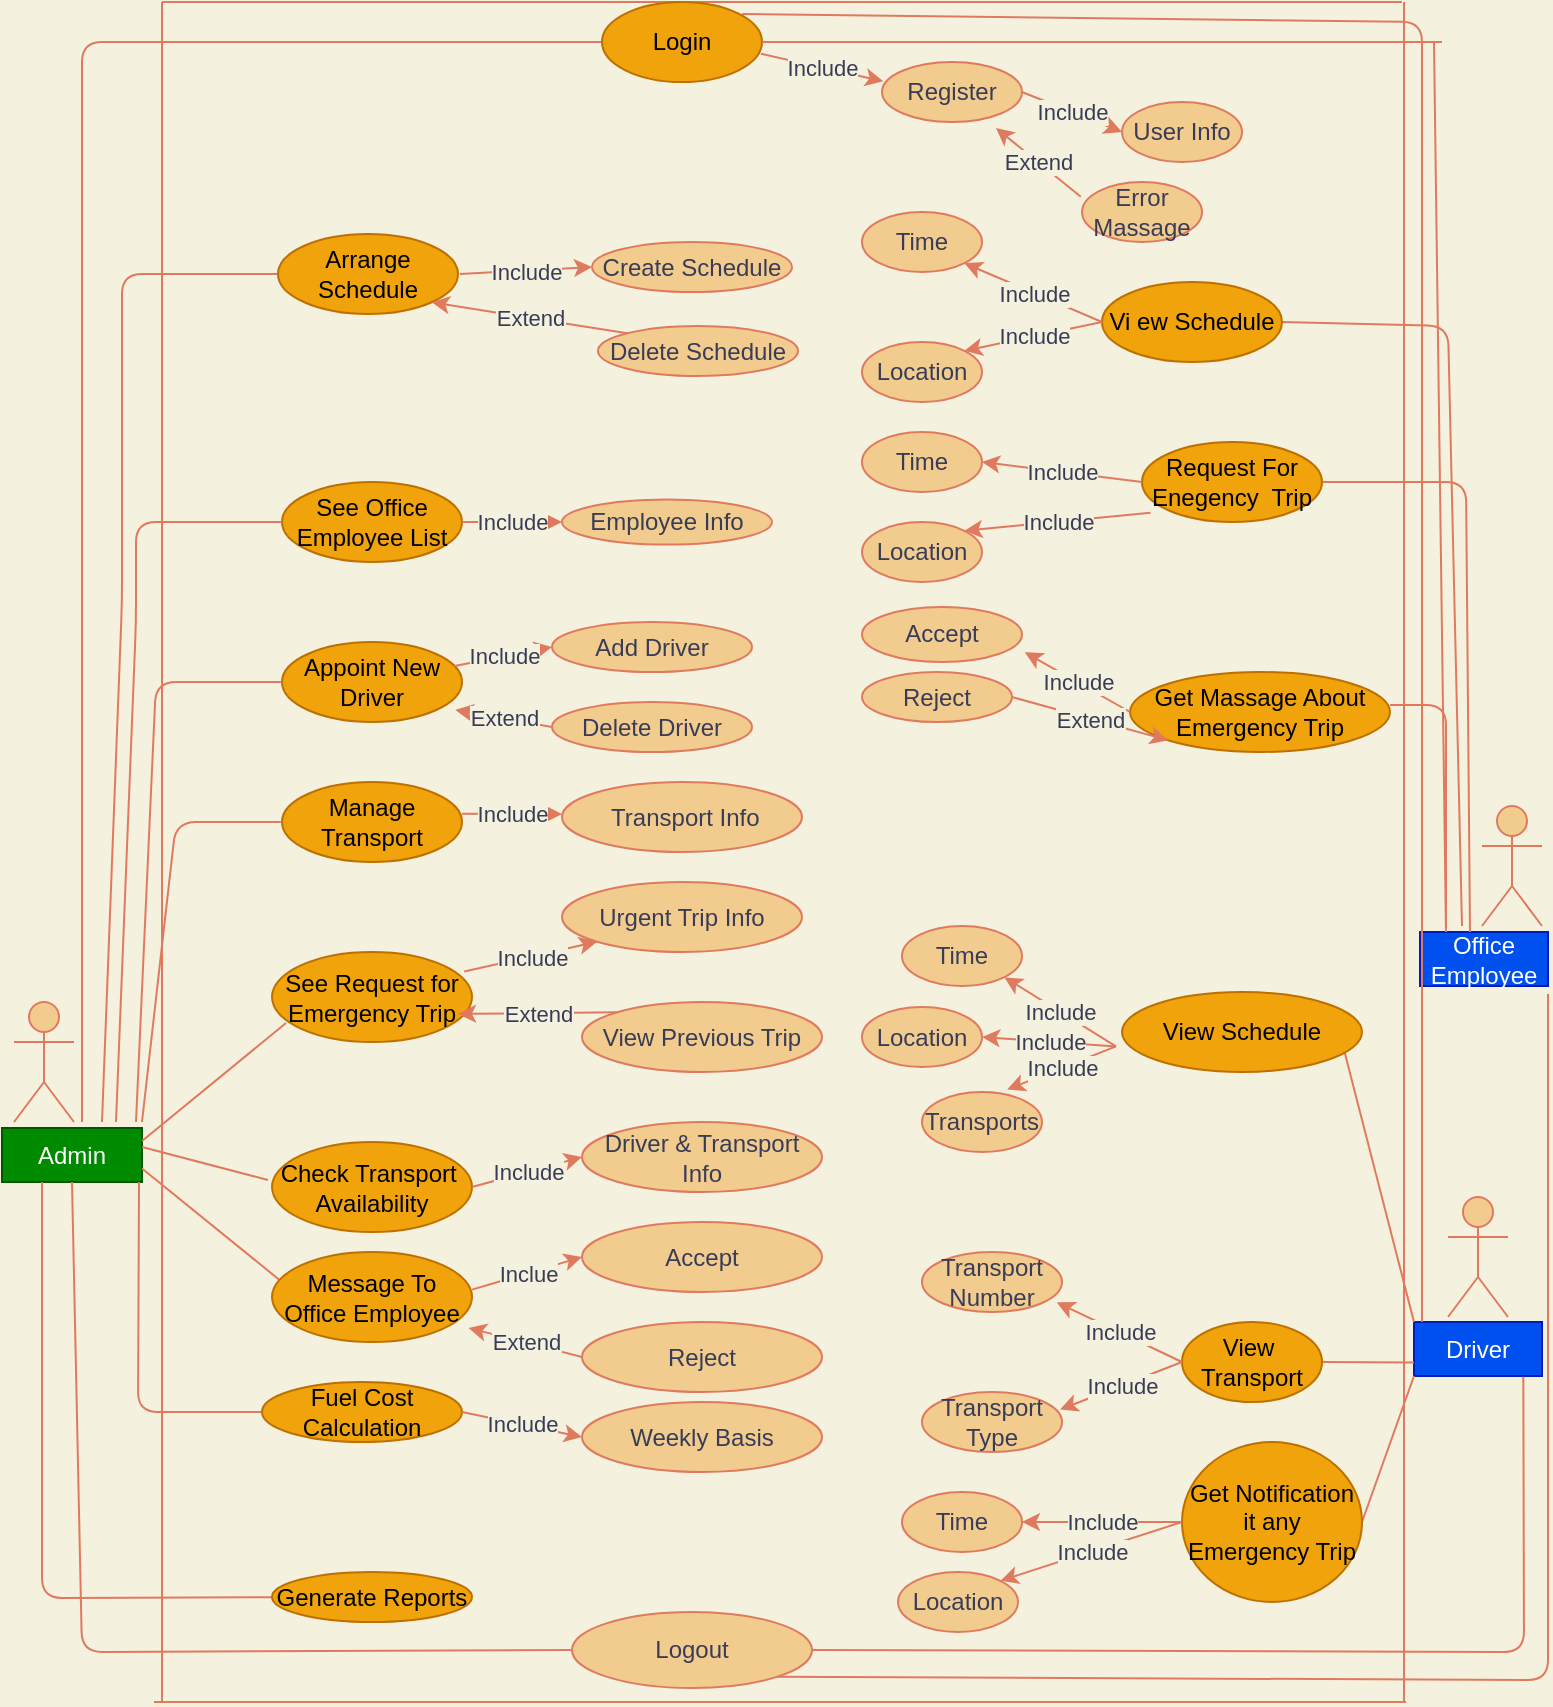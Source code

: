 <mxfile version="15.4.1" type="github">
  <diagram id="_Hke5c7gtm3ifdNGaI75" name="Page-1">
    <mxGraphModel dx="595" dy="695" grid="0" gridSize="10" guides="1" tooltips="1" connect="1" arrows="1" fold="1" page="1" pageScale="1" pageWidth="827" pageHeight="1169" background="#F4F1DE" math="0" shadow="0">
      <root>
        <mxCell id="0" />
        <mxCell id="1" parent="0" />
        <mxCell id="LA62-pf56U3Ix_v_cgrx-1" value="" style="shape=umlActor;verticalLabelPosition=bottom;verticalAlign=top;html=1;outlineConnect=0;fillColor=#F2CC8F;strokeColor=#E07A5F;fontColor=#393C56;" parent="1" vertex="1">
          <mxGeometry x="846" y="540" width="30" height="60" as="geometry" />
        </mxCell>
        <mxCell id="LA62-pf56U3Ix_v_cgrx-2" value="" style="shape=umlActor;verticalLabelPosition=bottom;verticalAlign=top;html=1;outlineConnect=0;fillColor=#F2CC8F;strokeColor=#E07A5F;fontColor=#393C56;" parent="1" vertex="1">
          <mxGeometry x="1580" y="442" width="30" height="60" as="geometry" />
        </mxCell>
        <mxCell id="LA62-pf56U3Ix_v_cgrx-3" value="" style="shape=umlActor;verticalLabelPosition=bottom;verticalAlign=top;html=1;outlineConnect=0;fillColor=#F2CC8F;strokeColor=#E07A5F;fontColor=#393C56;" parent="1" vertex="1">
          <mxGeometry x="1563" y="637.5" width="30" height="60" as="geometry" />
        </mxCell>
        <mxCell id="LA62-pf56U3Ix_v_cgrx-4" value="" style="endArrow=none;html=1;strokeColor=#E07A5F;fontColor=#393C56;labelBackgroundColor=#F4F1DE;" parent="1" edge="1">
          <mxGeometry width="50" height="50" relative="1" as="geometry">
            <mxPoint x="920" y="890" as="sourcePoint" />
            <mxPoint x="920" y="40" as="targetPoint" />
          </mxGeometry>
        </mxCell>
        <mxCell id="LA62-pf56U3Ix_v_cgrx-5" value="" style="endArrow=none;html=1;strokeColor=#E07A5F;fontColor=#393C56;labelBackgroundColor=#F4F1DE;" parent="1" edge="1">
          <mxGeometry width="50" height="50" relative="1" as="geometry">
            <mxPoint x="920" y="40" as="sourcePoint" />
            <mxPoint x="1540" y="40" as="targetPoint" />
          </mxGeometry>
        </mxCell>
        <mxCell id="LA62-pf56U3Ix_v_cgrx-7" value="" style="endArrow=none;html=1;strokeColor=#E07A5F;fontColor=#393C56;labelBackgroundColor=#F4F1DE;" parent="1" edge="1">
          <mxGeometry width="50" height="50" relative="1" as="geometry">
            <mxPoint x="916" y="890" as="sourcePoint" />
            <mxPoint x="1542" y="890" as="targetPoint" />
          </mxGeometry>
        </mxCell>
        <mxCell id="LA62-pf56U3Ix_v_cgrx-8" value="" style="endArrow=none;html=1;strokeColor=#E07A5F;fontColor=#393C56;labelBackgroundColor=#F4F1DE;" parent="1" edge="1">
          <mxGeometry width="50" height="50" relative="1" as="geometry">
            <mxPoint x="1541" y="890" as="sourcePoint" />
            <mxPoint x="1541" y="40" as="targetPoint" />
          </mxGeometry>
        </mxCell>
        <mxCell id="LA62-pf56U3Ix_v_cgrx-11" value="Admin" style="rounded=0;whiteSpace=wrap;html=1;fillColor=#008a00;strokeColor=#005700;fontColor=#ffffff;" parent="1" vertex="1">
          <mxGeometry x="840" y="603" width="70" height="27" as="geometry" />
        </mxCell>
        <mxCell id="LA62-pf56U3Ix_v_cgrx-12" value="Office Employee" style="rounded=0;whiteSpace=wrap;html=1;fillColor=#0050ef;strokeColor=#001DBC;fontColor=#ffffff;" parent="1" vertex="1">
          <mxGeometry x="1549" y="505" width="64" height="27" as="geometry" />
        </mxCell>
        <mxCell id="LA62-pf56U3Ix_v_cgrx-13" value="Driver" style="rounded=0;whiteSpace=wrap;html=1;fillColor=#0050ef;strokeColor=#001DBC;fontColor=#ffffff;" parent="1" vertex="1">
          <mxGeometry x="1546" y="700" width="64" height="27" as="geometry" />
        </mxCell>
        <mxCell id="LA62-pf56U3Ix_v_cgrx-15" value="" style="endArrow=none;html=1;entryX=0.854;entryY=1.012;entryDx=0;entryDy=0;exitX=1;exitY=0.5;exitDx=0;exitDy=0;entryPerimeter=0;strokeColor=#E07A5F;fontColor=#393C56;labelBackgroundColor=#F4F1DE;" parent="1" source="LA62-pf56U3Ix_v_cgrx-16" target="LA62-pf56U3Ix_v_cgrx-13" edge="1">
          <mxGeometry width="50" height="50" relative="1" as="geometry">
            <mxPoint x="1400" y="1100" as="sourcePoint" />
            <mxPoint x="1590" y="963" as="targetPoint" />
            <Array as="points">
              <mxPoint x="1601" y="865" />
            </Array>
          </mxGeometry>
        </mxCell>
        <mxCell id="LA62-pf56U3Ix_v_cgrx-16" value="Logout" style="ellipse;whiteSpace=wrap;html=1;fillColor=#F2CC8F;strokeColor=#E07A5F;fontColor=#393C56;" parent="1" vertex="1">
          <mxGeometry x="1125" y="845" width="120" height="38" as="geometry" />
        </mxCell>
        <mxCell id="LA62-pf56U3Ix_v_cgrx-17" value="" style="endArrow=none;html=1;strokeColor=#E07A5F;fontColor=#393C56;labelBackgroundColor=#F4F1DE;" parent="1" target="LA62-pf56U3Ix_v_cgrx-18" edge="1">
          <mxGeometry width="50" height="50" relative="1" as="geometry">
            <mxPoint x="880" y="600" as="sourcePoint" />
            <mxPoint x="1200" y="60" as="targetPoint" />
            <Array as="points">
              <mxPoint x="880" y="60" />
            </Array>
          </mxGeometry>
        </mxCell>
        <mxCell id="LA62-pf56U3Ix_v_cgrx-18" value="Login" style="ellipse;whiteSpace=wrap;html=1;fillColor=#f0a30a;strokeColor=#BD7000;fontColor=#000000;" parent="1" vertex="1">
          <mxGeometry x="1140" y="40" width="80" height="40" as="geometry" />
        </mxCell>
        <mxCell id="LA62-pf56U3Ix_v_cgrx-19" value="Register" style="ellipse;whiteSpace=wrap;html=1;fillColor=#F2CC8F;strokeColor=#E07A5F;fontColor=#393C56;" parent="1" vertex="1">
          <mxGeometry x="1280" y="70" width="70" height="30" as="geometry" />
        </mxCell>
        <mxCell id="LA62-pf56U3Ix_v_cgrx-20" value="User Info" style="ellipse;whiteSpace=wrap;html=1;fillColor=#F2CC8F;strokeColor=#E07A5F;fontColor=#393C56;" parent="1" vertex="1">
          <mxGeometry x="1400" y="90" width="60" height="30" as="geometry" />
        </mxCell>
        <mxCell id="LA62-pf56U3Ix_v_cgrx-24" value="" style="endArrow=classic;html=1;exitX=0.993;exitY=0.646;exitDx=0;exitDy=0;exitPerimeter=0;entryX=0.009;entryY=0.321;entryDx=0;entryDy=0;entryPerimeter=0;strokeColor=#E07A5F;fontColor=#393C56;labelBackgroundColor=#F4F1DE;" parent="1" source="LA62-pf56U3Ix_v_cgrx-18" target="LA62-pf56U3Ix_v_cgrx-19" edge="1">
          <mxGeometry relative="1" as="geometry">
            <mxPoint x="1230" y="80" as="sourcePoint" />
            <mxPoint x="1280" y="74" as="targetPoint" />
          </mxGeometry>
        </mxCell>
        <mxCell id="LA62-pf56U3Ix_v_cgrx-25" value="Include" style="edgeLabel;resizable=0;html=1;align=center;verticalAlign=middle;fontColor=#393C56;labelBackgroundColor=#F4F1DE;" parent="LA62-pf56U3Ix_v_cgrx-24" connectable="0" vertex="1">
          <mxGeometry relative="1" as="geometry" />
        </mxCell>
        <mxCell id="LA62-pf56U3Ix_v_cgrx-34" value="" style="endArrow=classic;html=1;exitX=1;exitY=0.5;exitDx=0;exitDy=0;entryX=0;entryY=0.5;entryDx=0;entryDy=0;strokeColor=#E07A5F;fontColor=#393C56;labelBackgroundColor=#F4F1DE;" parent="1" source="LA62-pf56U3Ix_v_cgrx-19" target="LA62-pf56U3Ix_v_cgrx-20" edge="1">
          <mxGeometry relative="1" as="geometry">
            <mxPoint x="1360" y="90" as="sourcePoint" />
            <mxPoint x="1390" y="104" as="targetPoint" />
          </mxGeometry>
        </mxCell>
        <mxCell id="LA62-pf56U3Ix_v_cgrx-35" value="Include" style="edgeLabel;resizable=0;html=1;align=center;verticalAlign=middle;fontColor=#393C56;labelBackgroundColor=#F4F1DE;" parent="LA62-pf56U3Ix_v_cgrx-34" connectable="0" vertex="1">
          <mxGeometry relative="1" as="geometry" />
        </mxCell>
        <mxCell id="LA62-pf56U3Ix_v_cgrx-36" value="Error Massage" style="ellipse;whiteSpace=wrap;html=1;fillColor=#F2CC8F;strokeColor=#E07A5F;fontColor=#393C56;" parent="1" vertex="1">
          <mxGeometry x="1380" y="130" width="60" height="30" as="geometry" />
        </mxCell>
        <mxCell id="LA62-pf56U3Ix_v_cgrx-37" value="" style="endArrow=classic;html=1;exitX=-0.01;exitY=0.247;exitDx=0;exitDy=0;exitPerimeter=0;entryX=0.814;entryY=1.1;entryDx=0;entryDy=0;entryPerimeter=0;strokeColor=#E07A5F;fontColor=#393C56;labelBackgroundColor=#F4F1DE;" parent="1" source="LA62-pf56U3Ix_v_cgrx-36" target="LA62-pf56U3Ix_v_cgrx-19" edge="1">
          <mxGeometry relative="1" as="geometry">
            <mxPoint x="1350" y="85" as="sourcePoint" />
            <mxPoint x="1340" y="120" as="targetPoint" />
          </mxGeometry>
        </mxCell>
        <mxCell id="LA62-pf56U3Ix_v_cgrx-38" value="Extend" style="edgeLabel;resizable=0;html=1;align=center;verticalAlign=middle;fontColor=#393C56;labelBackgroundColor=#F4F1DE;" parent="LA62-pf56U3Ix_v_cgrx-37" connectable="0" vertex="1">
          <mxGeometry relative="1" as="geometry" />
        </mxCell>
        <mxCell id="LA62-pf56U3Ix_v_cgrx-39" value="" style="endArrow=none;html=1;exitX=0.5;exitY=0;exitDx=0;exitDy=0;strokeColor=#E07A5F;fontColor=#393C56;labelBackgroundColor=#F4F1DE;" parent="1" edge="1">
          <mxGeometry width="50" height="50" relative="1" as="geometry">
            <mxPoint x="1562" y="505" as="sourcePoint" />
            <mxPoint x="1556" y="60" as="targetPoint" />
          </mxGeometry>
        </mxCell>
        <mxCell id="LA62-pf56U3Ix_v_cgrx-40" value="" style="endArrow=none;html=1;entryX=1;entryY=0.5;entryDx=0;entryDy=0;strokeColor=#E07A5F;fontColor=#393C56;labelBackgroundColor=#F4F1DE;" parent="1" target="LA62-pf56U3Ix_v_cgrx-18" edge="1">
          <mxGeometry width="50" height="50" relative="1" as="geometry">
            <mxPoint x="1560" y="60" as="sourcePoint" />
            <mxPoint x="1450" y="130" as="targetPoint" />
          </mxGeometry>
        </mxCell>
        <mxCell id="LA62-pf56U3Ix_v_cgrx-44" value="" style="endArrow=none;html=1;entryX=0;entryY=0.5;entryDx=0;entryDy=0;strokeColor=#E07A5F;fontColor=#393C56;labelBackgroundColor=#F4F1DE;" parent="1" target="LA62-pf56U3Ix_v_cgrx-45" edge="1">
          <mxGeometry width="50" height="50" relative="1" as="geometry">
            <mxPoint x="890.0" y="600" as="sourcePoint" />
            <mxPoint x="970" y="160" as="targetPoint" />
            <Array as="points">
              <mxPoint x="900" y="340" />
              <mxPoint x="900" y="176" />
            </Array>
          </mxGeometry>
        </mxCell>
        <mxCell id="LA62-pf56U3Ix_v_cgrx-45" value="Arrange Schedule" style="ellipse;whiteSpace=wrap;html=1;fillColor=#f0a30a;strokeColor=#BD7000;fontColor=#000000;" parent="1" vertex="1">
          <mxGeometry x="978" y="156" width="90" height="40" as="geometry" />
        </mxCell>
        <mxCell id="LA62-pf56U3Ix_v_cgrx-57" value="See Office Employee List" style="ellipse;whiteSpace=wrap;html=1;fillColor=#f0a30a;strokeColor=#BD7000;fontColor=#000000;" parent="1" vertex="1">
          <mxGeometry x="980" y="280" width="90" height="40" as="geometry" />
        </mxCell>
        <mxCell id="LA62-pf56U3Ix_v_cgrx-58" value="" style="endArrow=none;html=1;entryX=0;entryY=0.5;entryDx=0;entryDy=0;strokeColor=#E07A5F;fontColor=#393C56;labelBackgroundColor=#F4F1DE;" parent="1" target="LA62-pf56U3Ix_v_cgrx-57" edge="1">
          <mxGeometry width="50" height="50" relative="1" as="geometry">
            <mxPoint x="897" y="600" as="sourcePoint" />
            <mxPoint x="977.0" y="220" as="targetPoint" />
            <Array as="points">
              <mxPoint x="907" y="350" />
              <mxPoint x="907" y="300" />
            </Array>
          </mxGeometry>
        </mxCell>
        <mxCell id="LA62-pf56U3Ix_v_cgrx-59" value="" style="endArrow=none;html=1;entryX=0.5;entryY=1;entryDx=0;entryDy=0;exitX=0;exitY=0.5;exitDx=0;exitDy=0;strokeColor=#E07A5F;fontColor=#393C56;labelBackgroundColor=#F4F1DE;" parent="1" source="LA62-pf56U3Ix_v_cgrx-16" target="LA62-pf56U3Ix_v_cgrx-11" edge="1">
          <mxGeometry width="50" height="50" relative="1" as="geometry">
            <mxPoint x="875" y="1100" as="sourcePoint" />
            <mxPoint x="1390" y="670" as="targetPoint" />
            <Array as="points">
              <mxPoint x="880" y="865" />
            </Array>
          </mxGeometry>
        </mxCell>
        <mxCell id="LA62-pf56U3Ix_v_cgrx-60" value="" style="endArrow=none;html=1;exitX=1;exitY=1;exitDx=0;exitDy=0;strokeColor=#E07A5F;fontColor=#393C56;labelBackgroundColor=#F4F1DE;" parent="1" source="LA62-pf56U3Ix_v_cgrx-16" edge="1">
          <mxGeometry width="50" height="50" relative="1" as="geometry">
            <mxPoint x="1240" y="891" as="sourcePoint" />
            <mxPoint x="1613" y="536" as="targetPoint" />
            <Array as="points">
              <mxPoint x="1613" y="879" />
            </Array>
          </mxGeometry>
        </mxCell>
        <mxCell id="LA62-pf56U3Ix_v_cgrx-61" value="" style="endArrow=none;html=1;strokeColor=#E07A5F;fontColor=#393C56;labelBackgroundColor=#F4F1DE;" parent="1" edge="1">
          <mxGeometry width="50" height="50" relative="1" as="geometry">
            <mxPoint x="1550" y="700" as="sourcePoint" />
            <mxPoint x="1210" y="46" as="targetPoint" />
            <Array as="points">
              <mxPoint x="1550" y="50" />
            </Array>
          </mxGeometry>
        </mxCell>
        <mxCell id="LA62-pf56U3Ix_v_cgrx-62" value="Create Schedule" style="ellipse;whiteSpace=wrap;html=1;fillColor=#F2CC8F;strokeColor=#E07A5F;fontColor=#393C56;" parent="1" vertex="1">
          <mxGeometry x="1135" y="160" width="100" height="25" as="geometry" />
        </mxCell>
        <mxCell id="LA62-pf56U3Ix_v_cgrx-63" value="Delete Schedule" style="ellipse;whiteSpace=wrap;html=1;fillColor=#F2CC8F;strokeColor=#E07A5F;fontColor=#393C56;" parent="1" vertex="1">
          <mxGeometry x="1138" y="202" width="100" height="25" as="geometry" />
        </mxCell>
        <mxCell id="LA62-pf56U3Ix_v_cgrx-66" value="" style="endArrow=classic;html=1;entryX=0;entryY=0.5;entryDx=0;entryDy=0;strokeColor=#E07A5F;fontColor=#393C56;labelBackgroundColor=#F4F1DE;" parent="1" target="LA62-pf56U3Ix_v_cgrx-62" edge="1">
          <mxGeometry relative="1" as="geometry">
            <mxPoint x="1069" y="176" as="sourcePoint" />
            <mxPoint x="1170" y="170" as="targetPoint" />
          </mxGeometry>
        </mxCell>
        <mxCell id="LA62-pf56U3Ix_v_cgrx-67" value="Include" style="edgeLabel;resizable=0;html=1;align=center;verticalAlign=middle;fontColor=#393C56;labelBackgroundColor=#F4F1DE;" parent="LA62-pf56U3Ix_v_cgrx-66" connectable="0" vertex="1">
          <mxGeometry relative="1" as="geometry" />
        </mxCell>
        <mxCell id="LA62-pf56U3Ix_v_cgrx-68" value="" style="endArrow=classic;html=1;exitX=0;exitY=0;exitDx=0;exitDy=0;entryX=1;entryY=1;entryDx=0;entryDy=0;strokeColor=#E07A5F;fontColor=#393C56;labelBackgroundColor=#F4F1DE;" parent="1" source="LA62-pf56U3Ix_v_cgrx-63" target="LA62-pf56U3Ix_v_cgrx-45" edge="1">
          <mxGeometry relative="1" as="geometry">
            <mxPoint x="1080" y="210" as="sourcePoint" />
            <mxPoint x="1060" y="180" as="targetPoint" />
          </mxGeometry>
        </mxCell>
        <mxCell id="LA62-pf56U3Ix_v_cgrx-69" value="Extend" style="edgeLabel;resizable=0;html=1;align=center;verticalAlign=middle;fontColor=#393C56;labelBackgroundColor=#F4F1DE;" parent="LA62-pf56U3Ix_v_cgrx-68" connectable="0" vertex="1">
          <mxGeometry relative="1" as="geometry" />
        </mxCell>
        <mxCell id="LA62-pf56U3Ix_v_cgrx-70" value="Employee Info" style="ellipse;whiteSpace=wrap;html=1;fillColor=#F2CC8F;strokeColor=#E07A5F;fontColor=#393C56;" parent="1" vertex="1">
          <mxGeometry x="1120" y="288.75" width="105" height="22.5" as="geometry" />
        </mxCell>
        <mxCell id="LA62-pf56U3Ix_v_cgrx-71" value="Add Driver" style="ellipse;whiteSpace=wrap;html=1;fillColor=#F2CC8F;strokeColor=#E07A5F;fontColor=#393C56;" parent="1" vertex="1">
          <mxGeometry x="1115" y="350" width="100" height="25" as="geometry" />
        </mxCell>
        <mxCell id="LA62-pf56U3Ix_v_cgrx-72" value="" style="endArrow=classic;html=1;entryX=0;entryY=0.5;entryDx=0;entryDy=0;exitX=1;exitY=0.5;exitDx=0;exitDy=0;strokeColor=#E07A5F;fontColor=#393C56;labelBackgroundColor=#F4F1DE;" parent="1" source="LA62-pf56U3Ix_v_cgrx-57" target="LA62-pf56U3Ix_v_cgrx-70" edge="1">
          <mxGeometry relative="1" as="geometry">
            <mxPoint x="1070" y="230" as="sourcePoint" />
            <mxPoint x="1170" y="230" as="targetPoint" />
          </mxGeometry>
        </mxCell>
        <mxCell id="LA62-pf56U3Ix_v_cgrx-73" value="Include" style="edgeLabel;resizable=0;html=1;align=center;verticalAlign=middle;fontColor=#393C56;labelBackgroundColor=#F4F1DE;" parent="LA62-pf56U3Ix_v_cgrx-72" connectable="0" vertex="1">
          <mxGeometry relative="1" as="geometry" />
        </mxCell>
        <mxCell id="LA62-pf56U3Ix_v_cgrx-75" value="Appoint New Driver" style="ellipse;whiteSpace=wrap;html=1;fillColor=#f0a30a;strokeColor=#BD7000;fontColor=#000000;" parent="1" vertex="1">
          <mxGeometry x="980" y="360" width="90" height="40" as="geometry" />
        </mxCell>
        <mxCell id="LA62-pf56U3Ix_v_cgrx-76" value="" style="endArrow=none;html=1;entryX=0;entryY=0.5;entryDx=0;entryDy=0;strokeColor=#E07A5F;fontColor=#393C56;labelBackgroundColor=#F4F1DE;" parent="1" target="LA62-pf56U3Ix_v_cgrx-75" edge="1">
          <mxGeometry width="50" height="50" relative="1" as="geometry">
            <mxPoint x="907" y="600" as="sourcePoint" />
            <mxPoint x="987.0" y="230" as="targetPoint" />
            <Array as="points">
              <mxPoint x="917" y="380" />
            </Array>
          </mxGeometry>
        </mxCell>
        <mxCell id="LA62-pf56U3Ix_v_cgrx-77" value="Delete Driver" style="ellipse;whiteSpace=wrap;html=1;fillColor=#F2CC8F;strokeColor=#E07A5F;fontColor=#393C56;" parent="1" vertex="1">
          <mxGeometry x="1115" y="390" width="100" height="25" as="geometry" />
        </mxCell>
        <mxCell id="LA62-pf56U3Ix_v_cgrx-78" value="" style="endArrow=classic;html=1;entryX=0;entryY=0.5;entryDx=0;entryDy=0;strokeColor=#E07A5F;fontColor=#393C56;labelBackgroundColor=#F4F1DE;" parent="1" source="LA62-pf56U3Ix_v_cgrx-75" target="LA62-pf56U3Ix_v_cgrx-71" edge="1">
          <mxGeometry relative="1" as="geometry">
            <mxPoint x="1070" y="285" as="sourcePoint" />
            <mxPoint x="1170" y="285" as="targetPoint" />
          </mxGeometry>
        </mxCell>
        <mxCell id="LA62-pf56U3Ix_v_cgrx-79" value="Include" style="edgeLabel;resizable=0;html=1;align=center;verticalAlign=middle;fontColor=#393C56;labelBackgroundColor=#F4F1DE;" parent="LA62-pf56U3Ix_v_cgrx-78" connectable="0" vertex="1">
          <mxGeometry relative="1" as="geometry" />
        </mxCell>
        <mxCell id="LA62-pf56U3Ix_v_cgrx-80" value="" style="endArrow=classic;html=1;entryX=0.963;entryY=0.849;entryDx=0;entryDy=0;entryPerimeter=0;exitX=0;exitY=0.5;exitDx=0;exitDy=0;strokeColor=#E07A5F;fontColor=#393C56;labelBackgroundColor=#F4F1DE;" parent="1" source="LA62-pf56U3Ix_v_cgrx-77" target="LA62-pf56U3Ix_v_cgrx-75" edge="1">
          <mxGeometry relative="1" as="geometry">
            <mxPoint x="1050" y="310" as="sourcePoint" />
            <mxPoint x="1150" y="310" as="targetPoint" />
          </mxGeometry>
        </mxCell>
        <mxCell id="LA62-pf56U3Ix_v_cgrx-81" value="Extend" style="edgeLabel;resizable=0;html=1;align=center;verticalAlign=middle;fontColor=#393C56;labelBackgroundColor=#F4F1DE;" parent="LA62-pf56U3Ix_v_cgrx-80" connectable="0" vertex="1">
          <mxGeometry relative="1" as="geometry" />
        </mxCell>
        <mxCell id="LA62-pf56U3Ix_v_cgrx-82" value="Manage Transport" style="ellipse;whiteSpace=wrap;html=1;fillColor=#f0a30a;strokeColor=#BD7000;fontColor=#000000;" parent="1" vertex="1">
          <mxGeometry x="980" y="430" width="90" height="40" as="geometry" />
        </mxCell>
        <mxCell id="LA62-pf56U3Ix_v_cgrx-83" value="" style="endArrow=none;html=1;entryX=0;entryY=0.5;entryDx=0;entryDy=0;strokeColor=#E07A5F;fontColor=#393C56;labelBackgroundColor=#F4F1DE;" parent="1" target="LA62-pf56U3Ix_v_cgrx-82" edge="1">
          <mxGeometry width="50" height="50" relative="1" as="geometry">
            <mxPoint x="910" y="600" as="sourcePoint" />
            <mxPoint x="990.0" y="300" as="targetPoint" />
            <Array as="points">
              <mxPoint x="927" y="450" />
            </Array>
          </mxGeometry>
        </mxCell>
        <mxCell id="LA62-pf56U3Ix_v_cgrx-84" value="&amp;nbsp;Transport Info" style="ellipse;whiteSpace=wrap;html=1;fillColor=#F2CC8F;strokeColor=#E07A5F;fontColor=#393C56;" parent="1" vertex="1">
          <mxGeometry x="1120" y="430" width="120" height="35" as="geometry" />
        </mxCell>
        <mxCell id="LA62-pf56U3Ix_v_cgrx-85" value="" style="endArrow=classic;html=1;strokeColor=#E07A5F;fontColor=#393C56;labelBackgroundColor=#F4F1DE;" parent="1" edge="1">
          <mxGeometry relative="1" as="geometry">
            <mxPoint x="1070" y="445.91" as="sourcePoint" />
            <mxPoint x="1120" y="446" as="targetPoint" />
          </mxGeometry>
        </mxCell>
        <mxCell id="LA62-pf56U3Ix_v_cgrx-86" value="Include" style="edgeLabel;resizable=0;html=1;align=center;verticalAlign=middle;fontColor=#393C56;labelBackgroundColor=#F4F1DE;" parent="LA62-pf56U3Ix_v_cgrx-85" connectable="0" vertex="1">
          <mxGeometry relative="1" as="geometry" />
        </mxCell>
        <mxCell id="LA62-pf56U3Ix_v_cgrx-89" value="" style="endArrow=none;html=1;exitX=1;exitY=0.5;exitDx=0;exitDy=0;entryX=0.07;entryY=0.79;entryDx=0;entryDy=0;entryPerimeter=0;strokeColor=#E07A5F;fontColor=#393C56;labelBackgroundColor=#F4F1DE;" parent="1" target="LA62-pf56U3Ix_v_cgrx-90" edge="1">
          <mxGeometry width="50" height="50" relative="1" as="geometry">
            <mxPoint x="910.0" y="609.5" as="sourcePoint" />
            <mxPoint x="980" y="560" as="targetPoint" />
          </mxGeometry>
        </mxCell>
        <mxCell id="LA62-pf56U3Ix_v_cgrx-90" value="See Request for Emergency Trip" style="ellipse;whiteSpace=wrap;html=1;fillColor=#f0a30a;strokeColor=#BD7000;fontColor=#000000;" parent="1" vertex="1">
          <mxGeometry x="975" y="515" width="100" height="45" as="geometry" />
        </mxCell>
        <mxCell id="LA62-pf56U3Ix_v_cgrx-91" value="Urgent Trip Info" style="ellipse;whiteSpace=wrap;html=1;fillColor=#F2CC8F;strokeColor=#E07A5F;fontColor=#393C56;" parent="1" vertex="1">
          <mxGeometry x="1120" y="480" width="120" height="35" as="geometry" />
        </mxCell>
        <mxCell id="LA62-pf56U3Ix_v_cgrx-92" value="View Previous Trip" style="ellipse;whiteSpace=wrap;html=1;fillColor=#F2CC8F;strokeColor=#E07A5F;fontColor=#393C56;" parent="1" vertex="1">
          <mxGeometry x="1130" y="540" width="120" height="35" as="geometry" />
        </mxCell>
        <mxCell id="LA62-pf56U3Ix_v_cgrx-93" value="" style="endArrow=classic;html=1;entryX=0;entryY=1;entryDx=0;entryDy=0;exitX=0.961;exitY=0.217;exitDx=0;exitDy=0;exitPerimeter=0;strokeColor=#E07A5F;fontColor=#393C56;labelBackgroundColor=#F4F1DE;" parent="1" source="LA62-pf56U3Ix_v_cgrx-90" target="LA62-pf56U3Ix_v_cgrx-91" edge="1">
          <mxGeometry relative="1" as="geometry">
            <mxPoint x="1080" y="590" as="sourcePoint" />
            <mxPoint x="1180" y="590" as="targetPoint" />
          </mxGeometry>
        </mxCell>
        <mxCell id="LA62-pf56U3Ix_v_cgrx-94" value="Include" style="edgeLabel;resizable=0;html=1;align=center;verticalAlign=middle;fontColor=#393C56;labelBackgroundColor=#F4F1DE;" parent="LA62-pf56U3Ix_v_cgrx-93" connectable="0" vertex="1">
          <mxGeometry relative="1" as="geometry" />
        </mxCell>
        <mxCell id="LA62-pf56U3Ix_v_cgrx-95" value="" style="endArrow=classic;html=1;exitX=0;exitY=0;exitDx=0;exitDy=0;strokeColor=#E07A5F;fontColor=#393C56;labelBackgroundColor=#F4F1DE;" parent="1" source="LA62-pf56U3Ix_v_cgrx-92" edge="1">
          <mxGeometry relative="1" as="geometry">
            <mxPoint x="1320" y="690" as="sourcePoint" />
            <mxPoint x="1068" y="546" as="targetPoint" />
          </mxGeometry>
        </mxCell>
        <mxCell id="LA62-pf56U3Ix_v_cgrx-96" value="Extend" style="edgeLabel;resizable=0;html=1;align=center;verticalAlign=middle;fontColor=#393C56;labelBackgroundColor=#F4F1DE;" parent="LA62-pf56U3Ix_v_cgrx-95" connectable="0" vertex="1">
          <mxGeometry relative="1" as="geometry" />
        </mxCell>
        <mxCell id="LA62-pf56U3Ix_v_cgrx-98" value="" style="endArrow=none;html=1;exitX=1;exitY=0.5;exitDx=0;exitDy=0;strokeColor=#E07A5F;fontColor=#393C56;labelBackgroundColor=#F4F1DE;" parent="1" edge="1">
          <mxGeometry width="50" height="50" relative="1" as="geometry">
            <mxPoint x="910.0" y="612.5" as="sourcePoint" />
            <mxPoint x="973" y="629" as="targetPoint" />
          </mxGeometry>
        </mxCell>
        <mxCell id="LA62-pf56U3Ix_v_cgrx-99" value="Check Transport&amp;nbsp; Availability" style="ellipse;whiteSpace=wrap;html=1;fillColor=#f0a30a;strokeColor=#BD7000;fontColor=#000000;" parent="1" vertex="1">
          <mxGeometry x="975" y="610" width="100" height="45" as="geometry" />
        </mxCell>
        <mxCell id="LA62-pf56U3Ix_v_cgrx-100" value="Driver &amp;amp; Transport Info" style="ellipse;whiteSpace=wrap;html=1;fillColor=#F2CC8F;strokeColor=#E07A5F;fontColor=#393C56;" parent="1" vertex="1">
          <mxGeometry x="1130" y="600" width="120" height="35" as="geometry" />
        </mxCell>
        <mxCell id="LA62-pf56U3Ix_v_cgrx-102" value="" style="endArrow=classic;html=1;entryX=0;entryY=0.5;entryDx=0;entryDy=0;exitX=1;exitY=0.5;exitDx=0;exitDy=0;strokeColor=#E07A5F;fontColor=#393C56;labelBackgroundColor=#F4F1DE;" parent="1" source="LA62-pf56U3Ix_v_cgrx-99" target="LA62-pf56U3Ix_v_cgrx-100" edge="1">
          <mxGeometry relative="1" as="geometry">
            <mxPoint x="1075" y="610" as="sourcePoint" />
            <mxPoint x="1130" y="610" as="targetPoint" />
          </mxGeometry>
        </mxCell>
        <mxCell id="LA62-pf56U3Ix_v_cgrx-103" value="Include" style="edgeLabel;resizable=0;html=1;align=center;verticalAlign=middle;fontColor=#393C56;labelBackgroundColor=#F4F1DE;" parent="LA62-pf56U3Ix_v_cgrx-102" connectable="0" vertex="1">
          <mxGeometry relative="1" as="geometry" />
        </mxCell>
        <mxCell id="LA62-pf56U3Ix_v_cgrx-104" value="" style="endArrow=none;html=1;exitX=1;exitY=0.75;exitDx=0;exitDy=0;entryX=0.05;entryY=0.333;entryDx=0;entryDy=0;entryPerimeter=0;strokeColor=#E07A5F;fontColor=#393C56;labelBackgroundColor=#F4F1DE;" parent="1" source="LA62-pf56U3Ix_v_cgrx-11" target="LA62-pf56U3Ix_v_cgrx-105" edge="1">
          <mxGeometry width="50" height="50" relative="1" as="geometry">
            <mxPoint x="1340" y="730" as="sourcePoint" />
            <mxPoint x="970" y="670" as="targetPoint" />
          </mxGeometry>
        </mxCell>
        <mxCell id="LA62-pf56U3Ix_v_cgrx-105" value="Message To Office Employee" style="ellipse;whiteSpace=wrap;html=1;fillColor=#f0a30a;strokeColor=#BD7000;fontColor=#000000;" parent="1" vertex="1">
          <mxGeometry x="975" y="665" width="100" height="45" as="geometry" />
        </mxCell>
        <mxCell id="LA62-pf56U3Ix_v_cgrx-106" value="Accept" style="ellipse;whiteSpace=wrap;html=1;fillColor=#F2CC8F;strokeColor=#E07A5F;fontColor=#393C56;" parent="1" vertex="1">
          <mxGeometry x="1130" y="650" width="120" height="35" as="geometry" />
        </mxCell>
        <mxCell id="LA62-pf56U3Ix_v_cgrx-107" value="Reject" style="ellipse;whiteSpace=wrap;html=1;fillColor=#F2CC8F;strokeColor=#E07A5F;fontColor=#393C56;" parent="1" vertex="1">
          <mxGeometry x="1130" y="700" width="120" height="35" as="geometry" />
        </mxCell>
        <mxCell id="LA62-pf56U3Ix_v_cgrx-108" value="" style="endArrow=classic;html=1;entryX=0;entryY=0.5;entryDx=0;entryDy=0;strokeColor=#E07A5F;fontColor=#393C56;labelBackgroundColor=#F4F1DE;" parent="1" target="LA62-pf56U3Ix_v_cgrx-106" edge="1">
          <mxGeometry relative="1" as="geometry">
            <mxPoint x="1075" y="683.82" as="sourcePoint" />
            <mxPoint x="1175" y="683.82" as="targetPoint" />
          </mxGeometry>
        </mxCell>
        <mxCell id="LA62-pf56U3Ix_v_cgrx-109" value="Inclue" style="edgeLabel;resizable=0;html=1;align=center;verticalAlign=middle;fontColor=#393C56;labelBackgroundColor=#F4F1DE;" parent="LA62-pf56U3Ix_v_cgrx-108" connectable="0" vertex="1">
          <mxGeometry relative="1" as="geometry" />
        </mxCell>
        <mxCell id="LA62-pf56U3Ix_v_cgrx-110" value="" style="endArrow=classic;html=1;entryX=0.983;entryY=0.844;entryDx=0;entryDy=0;entryPerimeter=0;exitX=0;exitY=0.5;exitDx=0;exitDy=0;strokeColor=#E07A5F;fontColor=#393C56;labelBackgroundColor=#F4F1DE;" parent="1" source="LA62-pf56U3Ix_v_cgrx-107" target="LA62-pf56U3Ix_v_cgrx-105" edge="1">
          <mxGeometry relative="1" as="geometry">
            <mxPoint x="1320" y="720" as="sourcePoint" />
            <mxPoint x="1420" y="720" as="targetPoint" />
          </mxGeometry>
        </mxCell>
        <mxCell id="LA62-pf56U3Ix_v_cgrx-111" value="Extend" style="edgeLabel;resizable=0;html=1;align=center;verticalAlign=middle;fontColor=#393C56;labelBackgroundColor=#F4F1DE;" parent="LA62-pf56U3Ix_v_cgrx-110" connectable="0" vertex="1">
          <mxGeometry relative="1" as="geometry" />
        </mxCell>
        <mxCell id="LA62-pf56U3Ix_v_cgrx-112" value="" style="endArrow=none;html=1;exitX=0.75;exitY=1;exitDx=0;exitDy=0;entryX=0;entryY=0.5;entryDx=0;entryDy=0;strokeColor=#E07A5F;fontColor=#393C56;labelBackgroundColor=#F4F1DE;" parent="1" target="LA62-pf56U3Ix_v_cgrx-113" edge="1">
          <mxGeometry width="50" height="50" relative="1" as="geometry">
            <mxPoint x="908.5" y="630" as="sourcePoint" />
            <mxPoint x="985" y="780" as="targetPoint" />
            <Array as="points">
              <mxPoint x="908" y="745" />
            </Array>
          </mxGeometry>
        </mxCell>
        <mxCell id="LA62-pf56U3Ix_v_cgrx-113" value="Fuel Cost Calculation" style="ellipse;whiteSpace=wrap;html=1;fillColor=#f0a30a;strokeColor=#BD7000;fontColor=#000000;" parent="1" vertex="1">
          <mxGeometry x="970" y="730" width="100" height="30" as="geometry" />
        </mxCell>
        <mxCell id="LA62-pf56U3Ix_v_cgrx-114" value="Weekly Basis" style="ellipse;whiteSpace=wrap;html=1;fillColor=#F2CC8F;strokeColor=#E07A5F;fontColor=#393C56;" parent="1" vertex="1">
          <mxGeometry x="1130" y="740" width="120" height="35" as="geometry" />
        </mxCell>
        <mxCell id="LA62-pf56U3Ix_v_cgrx-116" value="" style="endArrow=classic;html=1;entryX=0;entryY=0.5;entryDx=0;entryDy=0;exitX=1;exitY=0.5;exitDx=0;exitDy=0;strokeColor=#E07A5F;fontColor=#393C56;labelBackgroundColor=#F4F1DE;" parent="1" source="LA62-pf56U3Ix_v_cgrx-113" target="LA62-pf56U3Ix_v_cgrx-114" edge="1">
          <mxGeometry relative="1" as="geometry">
            <mxPoint x="1090" y="781.91" as="sourcePoint" />
            <mxPoint x="1140" y="780" as="targetPoint" />
          </mxGeometry>
        </mxCell>
        <mxCell id="LA62-pf56U3Ix_v_cgrx-117" value="Include" style="edgeLabel;resizable=0;html=1;align=center;verticalAlign=middle;fontColor=#393C56;labelBackgroundColor=#F4F1DE;" parent="LA62-pf56U3Ix_v_cgrx-116" connectable="0" vertex="1">
          <mxGeometry relative="1" as="geometry" />
        </mxCell>
        <mxCell id="LA62-pf56U3Ix_v_cgrx-123" value="" style="endArrow=none;html=1;exitX=0.857;exitY=1;exitDx=0;exitDy=0;exitPerimeter=0;strokeColor=#E07A5F;fontColor=#393C56;labelBackgroundColor=#F4F1DE;" parent="1" target="LA62-pf56U3Ix_v_cgrx-124" edge="1">
          <mxGeometry width="50" height="50" relative="1" as="geometry">
            <mxPoint x="860" y="630" as="sourcePoint" />
            <mxPoint x="947" y="960" as="targetPoint" />
            <Array as="points">
              <mxPoint x="860" y="838" />
            </Array>
          </mxGeometry>
        </mxCell>
        <mxCell id="LA62-pf56U3Ix_v_cgrx-124" value="Generate Reports" style="ellipse;whiteSpace=wrap;html=1;fillColor=#f0a30a;strokeColor=#BD7000;fontColor=#000000;" parent="1" vertex="1">
          <mxGeometry x="975" y="825" width="100" height="25" as="geometry" />
        </mxCell>
        <mxCell id="LA62-pf56U3Ix_v_cgrx-125" value="" style="endArrow=none;html=1;entryX=1;entryY=0.5;entryDx=0;entryDy=0;strokeColor=#E07A5F;fontColor=#393C56;labelBackgroundColor=#F4F1DE;" parent="1" target="LA62-pf56U3Ix_v_cgrx-126" edge="1">
          <mxGeometry width="50" height="50" relative="1" as="geometry">
            <mxPoint x="1570" y="502" as="sourcePoint" />
            <mxPoint x="1463.0" y="200" as="targetPoint" />
            <Array as="points">
              <mxPoint x="1563" y="202" />
            </Array>
          </mxGeometry>
        </mxCell>
        <mxCell id="LA62-pf56U3Ix_v_cgrx-126" value="Vi ew Schedule" style="ellipse;whiteSpace=wrap;html=1;fillColor=#f0a30a;strokeColor=#BD7000;fontColor=#000000;" parent="1" vertex="1">
          <mxGeometry x="1390" y="180" width="90" height="40" as="geometry" />
        </mxCell>
        <mxCell id="LA62-pf56U3Ix_v_cgrx-127" value="Time" style="ellipse;whiteSpace=wrap;html=1;fillColor=#F2CC8F;strokeColor=#E07A5F;fontColor=#393C56;" parent="1" vertex="1">
          <mxGeometry x="1270" y="145" width="60" height="30" as="geometry" />
        </mxCell>
        <mxCell id="LA62-pf56U3Ix_v_cgrx-128" value="Location" style="ellipse;whiteSpace=wrap;html=1;fillColor=#F2CC8F;strokeColor=#E07A5F;fontColor=#393C56;" parent="1" vertex="1">
          <mxGeometry x="1270" y="210" width="60" height="30" as="geometry" />
        </mxCell>
        <mxCell id="LA62-pf56U3Ix_v_cgrx-129" value="" style="endArrow=classic;html=1;exitX=0;exitY=0.5;exitDx=0;exitDy=0;entryX=1;entryY=1;entryDx=0;entryDy=0;strokeColor=#E07A5F;fontColor=#393C56;labelBackgroundColor=#F4F1DE;" parent="1" source="LA62-pf56U3Ix_v_cgrx-126" target="LA62-pf56U3Ix_v_cgrx-127" edge="1">
          <mxGeometry relative="1" as="geometry">
            <mxPoint x="1270" y="240" as="sourcePoint" />
            <mxPoint x="1370" y="240" as="targetPoint" />
          </mxGeometry>
        </mxCell>
        <mxCell id="LA62-pf56U3Ix_v_cgrx-130" value="Include" style="edgeLabel;resizable=0;html=1;align=center;verticalAlign=middle;fontColor=#393C56;labelBackgroundColor=#F4F1DE;" parent="LA62-pf56U3Ix_v_cgrx-129" connectable="0" vertex="1">
          <mxGeometry relative="1" as="geometry" />
        </mxCell>
        <mxCell id="LA62-pf56U3Ix_v_cgrx-131" value="" style="endArrow=classic;html=1;exitX=0;exitY=0.5;exitDx=0;exitDy=0;entryX=1;entryY=0;entryDx=0;entryDy=0;strokeColor=#E07A5F;fontColor=#393C56;labelBackgroundColor=#F4F1DE;" parent="1" source="LA62-pf56U3Ix_v_cgrx-126" target="LA62-pf56U3Ix_v_cgrx-128" edge="1">
          <mxGeometry relative="1" as="geometry">
            <mxPoint x="1270" y="240" as="sourcePoint" />
            <mxPoint x="1370" y="240" as="targetPoint" />
          </mxGeometry>
        </mxCell>
        <mxCell id="LA62-pf56U3Ix_v_cgrx-132" value="Include" style="edgeLabel;resizable=0;html=1;align=center;verticalAlign=middle;fontColor=#393C56;labelBackgroundColor=#F4F1DE;" parent="LA62-pf56U3Ix_v_cgrx-131" connectable="0" vertex="1">
          <mxGeometry relative="1" as="geometry" />
        </mxCell>
        <mxCell id="LA62-pf56U3Ix_v_cgrx-133" value="" style="endArrow=none;html=1;exitX=0.25;exitY=0;exitDx=0;exitDy=0;entryX=1;entryY=0.5;entryDx=0;entryDy=0;strokeColor=#E07A5F;fontColor=#393C56;labelBackgroundColor=#F4F1DE;" parent="1" target="LA62-pf56U3Ix_v_cgrx-134" edge="1">
          <mxGeometry width="50" height="50" relative="1" as="geometry">
            <mxPoint x="1574" y="505" as="sourcePoint" />
            <mxPoint x="1465" y="265" as="targetPoint" />
            <Array as="points">
              <mxPoint x="1572" y="280" />
            </Array>
          </mxGeometry>
        </mxCell>
        <mxCell id="LA62-pf56U3Ix_v_cgrx-134" value="Request For Enegency&amp;nbsp; Trip" style="ellipse;whiteSpace=wrap;html=1;fillColor=#f0a30a;strokeColor=#BD7000;fontColor=#000000;" parent="1" vertex="1">
          <mxGeometry x="1410" y="260" width="90" height="40" as="geometry" />
        </mxCell>
        <mxCell id="LA62-pf56U3Ix_v_cgrx-137" value="Time" style="ellipse;whiteSpace=wrap;html=1;fillColor=#F2CC8F;strokeColor=#E07A5F;fontColor=#393C56;" parent="1" vertex="1">
          <mxGeometry x="1270" y="255" width="60" height="30" as="geometry" />
        </mxCell>
        <mxCell id="LA62-pf56U3Ix_v_cgrx-138" value="Location" style="ellipse;whiteSpace=wrap;html=1;fillColor=#F2CC8F;strokeColor=#E07A5F;fontColor=#393C56;" parent="1" vertex="1">
          <mxGeometry x="1270" y="300" width="60" height="30" as="geometry" />
        </mxCell>
        <mxCell id="LA62-pf56U3Ix_v_cgrx-139" value="" style="endArrow=classic;html=1;entryX=1;entryY=0.5;entryDx=0;entryDy=0;exitX=0;exitY=0.5;exitDx=0;exitDy=0;strokeColor=#E07A5F;fontColor=#393C56;labelBackgroundColor=#F4F1DE;" parent="1" source="LA62-pf56U3Ix_v_cgrx-134" target="LA62-pf56U3Ix_v_cgrx-137" edge="1">
          <mxGeometry relative="1" as="geometry">
            <mxPoint x="1399" y="309" as="sourcePoint" />
            <mxPoint x="1420" y="311.25" as="targetPoint" />
          </mxGeometry>
        </mxCell>
        <mxCell id="LA62-pf56U3Ix_v_cgrx-140" value="Include" style="edgeLabel;resizable=0;html=1;align=center;verticalAlign=middle;fontColor=#393C56;labelBackgroundColor=#F4F1DE;" parent="LA62-pf56U3Ix_v_cgrx-139" connectable="0" vertex="1">
          <mxGeometry relative="1" as="geometry" />
        </mxCell>
        <mxCell id="LA62-pf56U3Ix_v_cgrx-141" value="" style="endArrow=classic;html=1;entryX=1;entryY=0;entryDx=0;entryDy=0;exitX=0.047;exitY=0.885;exitDx=0;exitDy=0;exitPerimeter=0;strokeColor=#E07A5F;fontColor=#393C56;labelBackgroundColor=#F4F1DE;" parent="1" source="LA62-pf56U3Ix_v_cgrx-134" target="LA62-pf56U3Ix_v_cgrx-138" edge="1">
          <mxGeometry relative="1" as="geometry">
            <mxPoint x="1399" y="309" as="sourcePoint" />
            <mxPoint x="1420" y="311.25" as="targetPoint" />
          </mxGeometry>
        </mxCell>
        <mxCell id="LA62-pf56U3Ix_v_cgrx-142" value="Include" style="edgeLabel;resizable=0;html=1;align=center;verticalAlign=middle;fontColor=#393C56;labelBackgroundColor=#F4F1DE;" parent="LA62-pf56U3Ix_v_cgrx-141" connectable="0" vertex="1">
          <mxGeometry relative="1" as="geometry" />
        </mxCell>
        <mxCell id="LA62-pf56U3Ix_v_cgrx-147" value="" style="endArrow=none;html=1;strokeColor=#E07A5F;fontColor=#393C56;labelBackgroundColor=#F4F1DE;" parent="1" edge="1">
          <mxGeometry width="50" height="50" relative="1" as="geometry">
            <mxPoint x="1562" y="503" as="sourcePoint" />
            <mxPoint x="1534" y="391.54" as="targetPoint" />
            <Array as="points">
              <mxPoint x="1562" y="391.54" />
            </Array>
          </mxGeometry>
        </mxCell>
        <mxCell id="LA62-pf56U3Ix_v_cgrx-148" value="Get Massage About Emergency Trip" style="ellipse;whiteSpace=wrap;html=1;fillColor=#f0a30a;strokeColor=#BD7000;fontColor=#000000;" parent="1" vertex="1">
          <mxGeometry x="1404" y="375" width="130" height="40" as="geometry" />
        </mxCell>
        <mxCell id="LA62-pf56U3Ix_v_cgrx-149" value="Accept" style="ellipse;whiteSpace=wrap;html=1;fillColor=#F2CC8F;strokeColor=#E07A5F;fontColor=#393C56;" parent="1" vertex="1">
          <mxGeometry x="1270" y="342.5" width="80" height="27.5" as="geometry" />
        </mxCell>
        <mxCell id="LA62-pf56U3Ix_v_cgrx-150" value="Reject" style="ellipse;whiteSpace=wrap;html=1;fillColor=#F2CC8F;strokeColor=#E07A5F;fontColor=#393C56;" parent="1" vertex="1">
          <mxGeometry x="1270" y="375" width="75" height="25" as="geometry" />
        </mxCell>
        <mxCell id="LA62-pf56U3Ix_v_cgrx-151" value="" style="endArrow=classic;html=1;exitX=0;exitY=0.5;exitDx=0;exitDy=0;entryX=1.018;entryY=0.822;entryDx=0;entryDy=0;entryPerimeter=0;strokeColor=#E07A5F;fontColor=#393C56;labelBackgroundColor=#F4F1DE;" parent="1" source="LA62-pf56U3Ix_v_cgrx-148" target="LA62-pf56U3Ix_v_cgrx-149" edge="1">
          <mxGeometry relative="1" as="geometry">
            <mxPoint x="1320" y="500" as="sourcePoint" />
            <mxPoint x="1340" y="410" as="targetPoint" />
          </mxGeometry>
        </mxCell>
        <mxCell id="LA62-pf56U3Ix_v_cgrx-152" value="Include" style="edgeLabel;resizable=0;html=1;align=center;verticalAlign=middle;fontColor=#393C56;labelBackgroundColor=#F4F1DE;" parent="LA62-pf56U3Ix_v_cgrx-151" connectable="0" vertex="1">
          <mxGeometry relative="1" as="geometry" />
        </mxCell>
        <mxCell id="LA62-pf56U3Ix_v_cgrx-153" value="" style="endArrow=classic;html=1;entryX=0;entryY=1;entryDx=0;entryDy=0;exitX=1;exitY=0.5;exitDx=0;exitDy=0;strokeColor=#E07A5F;fontColor=#393C56;labelBackgroundColor=#F4F1DE;" parent="1" source="LA62-pf56U3Ix_v_cgrx-150" target="LA62-pf56U3Ix_v_cgrx-148" edge="1">
          <mxGeometry relative="1" as="geometry">
            <mxPoint x="1350" y="420" as="sourcePoint" />
            <mxPoint x="1420" y="500" as="targetPoint" />
          </mxGeometry>
        </mxCell>
        <mxCell id="LA62-pf56U3Ix_v_cgrx-154" value="Extend" style="edgeLabel;resizable=0;html=1;align=center;verticalAlign=middle;fontColor=#393C56;labelBackgroundColor=#F4F1DE;" parent="LA62-pf56U3Ix_v_cgrx-153" connectable="0" vertex="1">
          <mxGeometry relative="1" as="geometry" />
        </mxCell>
        <mxCell id="LdRblt9bTyRINUKM_sTW-1" value="" style="endArrow=none;html=1;exitX=0;exitY=0;exitDx=0;exitDy=0;strokeColor=#E07A5F;fontColor=#393C56;labelBackgroundColor=#F4F1DE;" parent="1" source="LA62-pf56U3Ix_v_cgrx-13" edge="1">
          <mxGeometry width="50" height="50" relative="1" as="geometry">
            <mxPoint x="1210" y="720" as="sourcePoint" />
            <mxPoint x="1510" y="560" as="targetPoint" />
          </mxGeometry>
        </mxCell>
        <mxCell id="LdRblt9bTyRINUKM_sTW-2" value="View Schedule" style="ellipse;whiteSpace=wrap;html=1;fillColor=#f0a30a;strokeColor=#BD7000;fontColor=#000000;" parent="1" vertex="1">
          <mxGeometry x="1400" y="535" width="120" height="40" as="geometry" />
        </mxCell>
        <mxCell id="LdRblt9bTyRINUKM_sTW-3" value="Time" style="ellipse;whiteSpace=wrap;html=1;fillColor=#F2CC8F;strokeColor=#E07A5F;fontColor=#393C56;" parent="1" vertex="1">
          <mxGeometry x="1290" y="502" width="60" height="30" as="geometry" />
        </mxCell>
        <mxCell id="LdRblt9bTyRINUKM_sTW-4" value="Location" style="ellipse;whiteSpace=wrap;html=1;fillColor=#F2CC8F;strokeColor=#E07A5F;fontColor=#393C56;" parent="1" vertex="1">
          <mxGeometry x="1270" y="542.5" width="60" height="30" as="geometry" />
        </mxCell>
        <mxCell id="LdRblt9bTyRINUKM_sTW-5" value="Transports" style="ellipse;whiteSpace=wrap;html=1;fillColor=#F2CC8F;strokeColor=#E07A5F;fontColor=#393C56;" parent="1" vertex="1">
          <mxGeometry x="1300" y="585" width="60" height="30" as="geometry" />
        </mxCell>
        <mxCell id="LdRblt9bTyRINUKM_sTW-6" value="" style="endArrow=classic;html=1;exitX=-0.025;exitY=0.68;exitDx=0;exitDy=0;exitPerimeter=0;entryX=1;entryY=1;entryDx=0;entryDy=0;strokeColor=#E07A5F;fontColor=#393C56;labelBackgroundColor=#F4F1DE;" parent="1" source="LdRblt9bTyRINUKM_sTW-2" target="LdRblt9bTyRINUKM_sTW-3" edge="1">
          <mxGeometry relative="1" as="geometry">
            <mxPoint x="1240" y="685" as="sourcePoint" />
            <mxPoint x="1350" y="530" as="targetPoint" />
          </mxGeometry>
        </mxCell>
        <mxCell id="LdRblt9bTyRINUKM_sTW-7" value="Include" style="edgeLabel;resizable=0;html=1;align=center;verticalAlign=middle;fontColor=#393C56;labelBackgroundColor=#F4F1DE;" parent="LdRblt9bTyRINUKM_sTW-6" connectable="0" vertex="1">
          <mxGeometry relative="1" as="geometry" />
        </mxCell>
        <mxCell id="LdRblt9bTyRINUKM_sTW-8" value="" style="endArrow=classic;html=1;exitX=-0.025;exitY=0.68;exitDx=0;exitDy=0;exitPerimeter=0;entryX=1;entryY=0.5;entryDx=0;entryDy=0;strokeColor=#E07A5F;fontColor=#393C56;labelBackgroundColor=#F4F1DE;" parent="1" source="LdRblt9bTyRINUKM_sTW-2" target="LdRblt9bTyRINUKM_sTW-4" edge="1">
          <mxGeometry relative="1" as="geometry">
            <mxPoint x="1240" y="685" as="sourcePoint" />
            <mxPoint x="1350" y="530" as="targetPoint" />
          </mxGeometry>
        </mxCell>
        <mxCell id="LdRblt9bTyRINUKM_sTW-9" value="Include" style="edgeLabel;resizable=0;html=1;align=center;verticalAlign=middle;fontColor=#393C56;labelBackgroundColor=#F4F1DE;" parent="LdRblt9bTyRINUKM_sTW-8" connectable="0" vertex="1">
          <mxGeometry relative="1" as="geometry" />
        </mxCell>
        <mxCell id="LdRblt9bTyRINUKM_sTW-10" value="" style="endArrow=classic;html=1;exitX=-0.025;exitY=0.68;exitDx=0;exitDy=0;exitPerimeter=0;entryX=0.71;entryY=-0.04;entryDx=0;entryDy=0;entryPerimeter=0;strokeColor=#E07A5F;fontColor=#393C56;labelBackgroundColor=#F4F1DE;" parent="1" source="LdRblt9bTyRINUKM_sTW-2" target="LdRblt9bTyRINUKM_sTW-5" edge="1">
          <mxGeometry relative="1" as="geometry">
            <mxPoint x="1240" y="685" as="sourcePoint" />
            <mxPoint x="1350" y="530" as="targetPoint" />
          </mxGeometry>
        </mxCell>
        <mxCell id="LdRblt9bTyRINUKM_sTW-11" value="Include" style="edgeLabel;resizable=0;html=1;align=center;verticalAlign=middle;fontColor=#393C56;labelBackgroundColor=#F4F1DE;" parent="LdRblt9bTyRINUKM_sTW-10" connectable="0" vertex="1">
          <mxGeometry relative="1" as="geometry" />
        </mxCell>
        <mxCell id="LdRblt9bTyRINUKM_sTW-12" value="" style="endArrow=none;html=1;exitX=0;exitY=0.75;exitDx=0;exitDy=0;strokeColor=#E07A5F;fontColor=#393C56;labelBackgroundColor=#F4F1DE;" parent="1" source="LA62-pf56U3Ix_v_cgrx-13" edge="1">
          <mxGeometry width="50" height="50" relative="1" as="geometry">
            <mxPoint x="1210" y="830" as="sourcePoint" />
            <mxPoint x="1500" y="720" as="targetPoint" />
          </mxGeometry>
        </mxCell>
        <mxCell id="LdRblt9bTyRINUKM_sTW-13" value="View&amp;nbsp; Transport" style="ellipse;whiteSpace=wrap;html=1;fillColor=#f0a30a;strokeColor=#BD7000;fontColor=#000000;" parent="1" vertex="1">
          <mxGeometry x="1430" y="700" width="70" height="40" as="geometry" />
        </mxCell>
        <mxCell id="LdRblt9bTyRINUKM_sTW-14" value="Transport Number" style="ellipse;whiteSpace=wrap;html=1;fillColor=#F2CC8F;strokeColor=#E07A5F;fontColor=#393C56;" parent="1" vertex="1">
          <mxGeometry x="1300" y="665" width="70" height="30" as="geometry" />
        </mxCell>
        <mxCell id="LdRblt9bTyRINUKM_sTW-15" value="Transport Type" style="ellipse;whiteSpace=wrap;html=1;fillColor=#F2CC8F;strokeColor=#E07A5F;fontColor=#393C56;" parent="1" vertex="1">
          <mxGeometry x="1300" y="735" width="70" height="30" as="geometry" />
        </mxCell>
        <mxCell id="LdRblt9bTyRINUKM_sTW-16" value="" style="endArrow=classic;html=1;exitX=0;exitY=0.5;exitDx=0;exitDy=0;entryX=0.986;entryY=0.293;entryDx=0;entryDy=0;entryPerimeter=0;strokeColor=#E07A5F;fontColor=#393C56;labelBackgroundColor=#F4F1DE;" parent="1" source="LdRblt9bTyRINUKM_sTW-13" target="LdRblt9bTyRINUKM_sTW-15" edge="1">
          <mxGeometry relative="1" as="geometry">
            <mxPoint x="1190" y="790" as="sourcePoint" />
            <mxPoint x="1290" y="790" as="targetPoint" />
          </mxGeometry>
        </mxCell>
        <mxCell id="LdRblt9bTyRINUKM_sTW-17" value="Include" style="edgeLabel;resizable=0;html=1;align=center;verticalAlign=middle;fontColor=#393C56;labelBackgroundColor=#F4F1DE;" parent="LdRblt9bTyRINUKM_sTW-16" connectable="0" vertex="1">
          <mxGeometry relative="1" as="geometry" />
        </mxCell>
        <mxCell id="LdRblt9bTyRINUKM_sTW-18" value="" style="endArrow=classic;html=1;exitX=0;exitY=0.5;exitDx=0;exitDy=0;entryX=0.963;entryY=0.84;entryDx=0;entryDy=0;entryPerimeter=0;strokeColor=#E07A5F;fontColor=#393C56;labelBackgroundColor=#F4F1DE;" parent="1" source="LdRblt9bTyRINUKM_sTW-13" target="LdRblt9bTyRINUKM_sTW-14" edge="1">
          <mxGeometry relative="1" as="geometry">
            <mxPoint x="1190" y="790" as="sourcePoint" />
            <mxPoint x="1290" y="790" as="targetPoint" />
          </mxGeometry>
        </mxCell>
        <mxCell id="LdRblt9bTyRINUKM_sTW-19" value="Include" style="edgeLabel;resizable=0;html=1;align=center;verticalAlign=middle;fontColor=#393C56;labelBackgroundColor=#F4F1DE;" parent="LdRblt9bTyRINUKM_sTW-18" connectable="0" vertex="1">
          <mxGeometry relative="1" as="geometry" />
        </mxCell>
        <mxCell id="LdRblt9bTyRINUKM_sTW-20" value="" style="endArrow=none;html=1;exitX=0;exitY=1;exitDx=0;exitDy=0;strokeColor=#E07A5F;fontColor=#393C56;labelBackgroundColor=#F4F1DE;" parent="1" source="LA62-pf56U3Ix_v_cgrx-13" edge="1">
          <mxGeometry width="50" height="50" relative="1" as="geometry">
            <mxPoint x="1210" y="820" as="sourcePoint" />
            <mxPoint x="1520" y="800" as="targetPoint" />
          </mxGeometry>
        </mxCell>
        <mxCell id="LdRblt9bTyRINUKM_sTW-21" value="Get Notification it any Emergency Trip" style="ellipse;whiteSpace=wrap;html=1;fillColor=#f0a30a;strokeColor=#BD7000;fontColor=#000000;" parent="1" vertex="1">
          <mxGeometry x="1430" y="760" width="90" height="80" as="geometry" />
        </mxCell>
        <mxCell id="LdRblt9bTyRINUKM_sTW-22" value="Time" style="ellipse;whiteSpace=wrap;html=1;fillColor=#F2CC8F;strokeColor=#E07A5F;fontColor=#393C56;" parent="1" vertex="1">
          <mxGeometry x="1290" y="785" width="60" height="30" as="geometry" />
        </mxCell>
        <mxCell id="LdRblt9bTyRINUKM_sTW-23" value="Location" style="ellipse;whiteSpace=wrap;html=1;fillColor=#F2CC8F;strokeColor=#E07A5F;fontColor=#393C56;" parent="1" vertex="1">
          <mxGeometry x="1288" y="825" width="60" height="30" as="geometry" />
        </mxCell>
        <mxCell id="LdRblt9bTyRINUKM_sTW-24" value="" style="endArrow=classic;html=1;exitX=0;exitY=0.5;exitDx=0;exitDy=0;entryX=1;entryY=0.5;entryDx=0;entryDy=0;strokeColor=#E07A5F;fontColor=#393C56;labelBackgroundColor=#F4F1DE;" parent="1" source="LdRblt9bTyRINUKM_sTW-21" target="LdRblt9bTyRINUKM_sTW-22" edge="1">
          <mxGeometry relative="1" as="geometry">
            <mxPoint x="1190" y="780" as="sourcePoint" />
            <mxPoint x="1290" y="780" as="targetPoint" />
          </mxGeometry>
        </mxCell>
        <mxCell id="LdRblt9bTyRINUKM_sTW-25" value="Include" style="edgeLabel;resizable=0;html=1;align=center;verticalAlign=middle;fontColor=#393C56;labelBackgroundColor=#F4F1DE;" parent="LdRblt9bTyRINUKM_sTW-24" connectable="0" vertex="1">
          <mxGeometry relative="1" as="geometry" />
        </mxCell>
        <mxCell id="LdRblt9bTyRINUKM_sTW-26" value="" style="endArrow=classic;html=1;exitX=0;exitY=0.5;exitDx=0;exitDy=0;entryX=1;entryY=0;entryDx=0;entryDy=0;strokeColor=#E07A5F;fontColor=#393C56;labelBackgroundColor=#F4F1DE;" parent="1" source="LdRblt9bTyRINUKM_sTW-21" target="LdRblt9bTyRINUKM_sTW-23" edge="1">
          <mxGeometry relative="1" as="geometry">
            <mxPoint x="1190" y="780" as="sourcePoint" />
            <mxPoint x="1290" y="780" as="targetPoint" />
          </mxGeometry>
        </mxCell>
        <mxCell id="LdRblt9bTyRINUKM_sTW-27" value="Include" style="edgeLabel;resizable=0;html=1;align=center;verticalAlign=middle;fontColor=#393C56;labelBackgroundColor=#F4F1DE;" parent="LdRblt9bTyRINUKM_sTW-26" connectable="0" vertex="1">
          <mxGeometry relative="1" as="geometry" />
        </mxCell>
      </root>
    </mxGraphModel>
  </diagram>
</mxfile>
